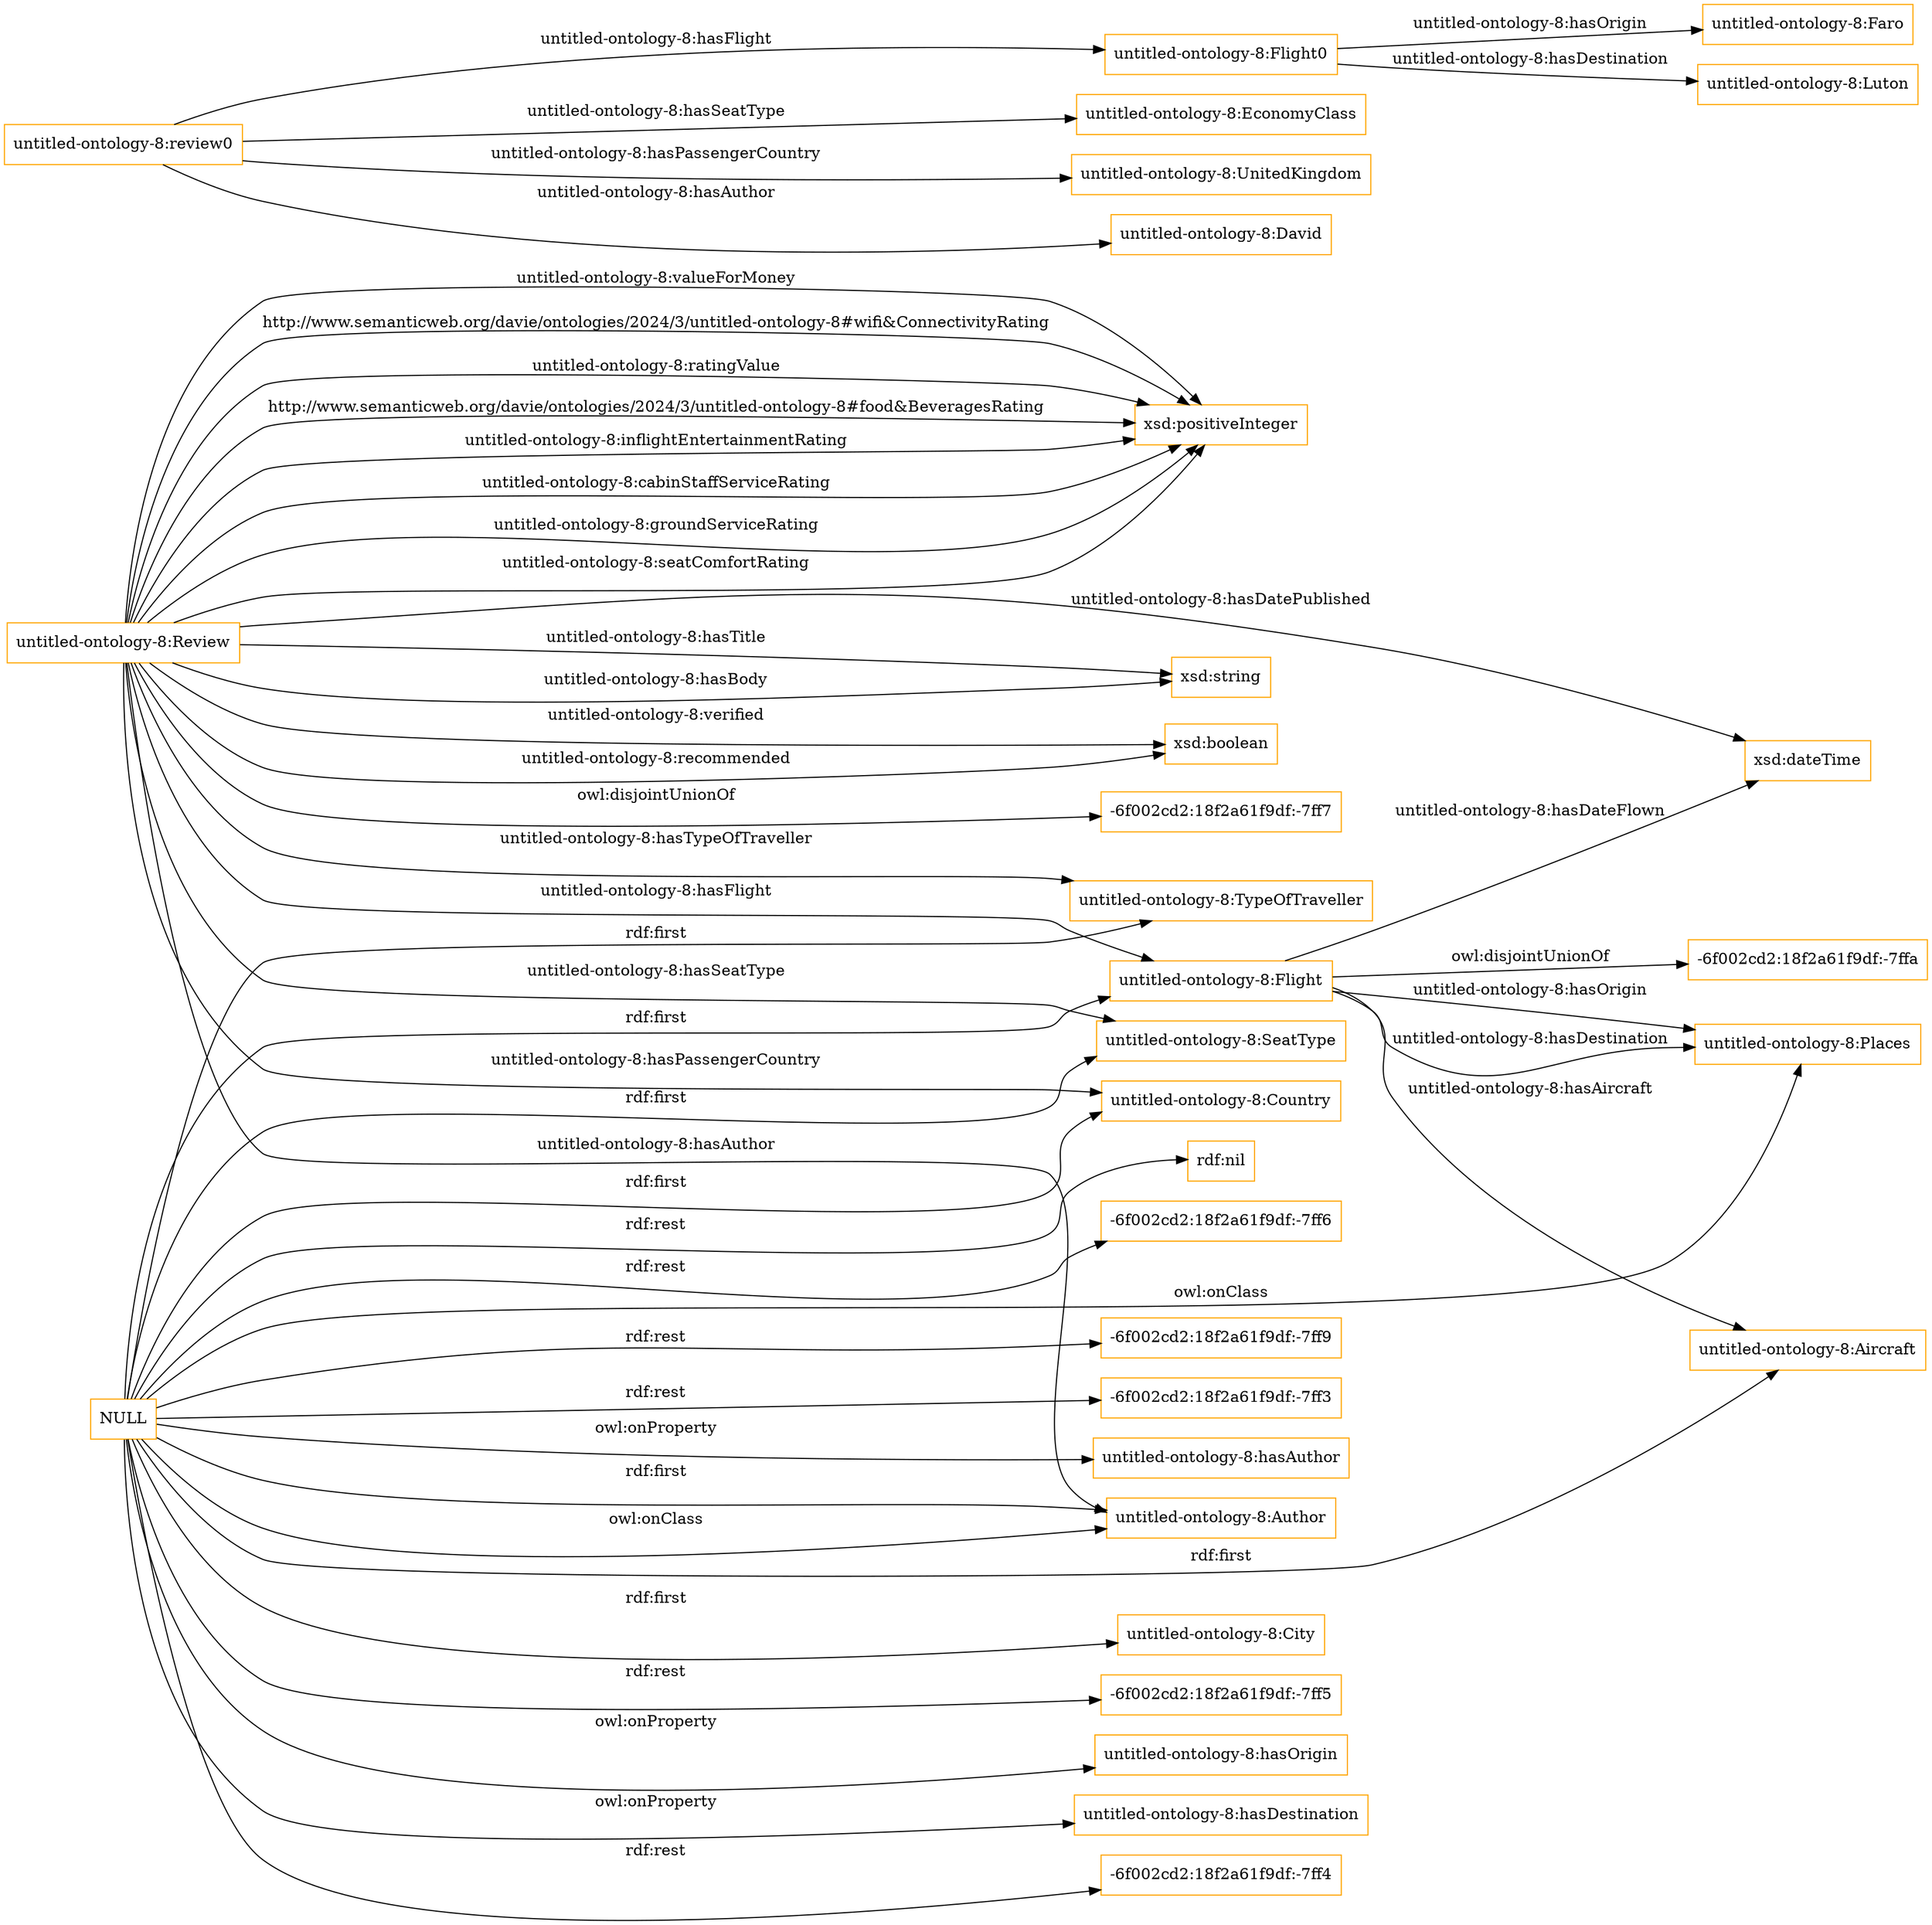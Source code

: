 digraph ar2dtool_diagram { 
rankdir=LR;
size="1501"
node [shape = rectangle, color="orange"]; "untitled-ontology-8:TypeOfTraveller" "untitled-ontology-8:Author" "untitled-ontology-8:Review" "untitled-ontology-8:SeatType" "untitled-ontology-8:Flight" "untitled-ontology-8:Aircraft" "untitled-ontology-8:Country" "untitled-ontology-8:Places" "untitled-ontology-8:City" ; /*classes style*/
	"NULL" -> "-6f002cd2:18f2a61f9df:-7ff5" [ label = "rdf:rest" ];
	"NULL" -> "untitled-ontology-8:Author" [ label = "rdf:first" ];
	"NULL" -> "untitled-ontology-8:Flight" [ label = "rdf:first" ];
	"NULL" -> "untitled-ontology-8:City" [ label = "rdf:first" ];
	"NULL" -> "untitled-ontology-8:hasOrigin" [ label = "owl:onProperty" ];
	"NULL" -> "untitled-ontology-8:SeatType" [ label = "rdf:first" ];
	"NULL" -> "untitled-ontology-8:hasDestination" [ label = "owl:onProperty" ];
	"NULL" -> "untitled-ontology-8:Country" [ label = "rdf:first" ];
	"NULL" -> "untitled-ontology-8:Aircraft" [ label = "rdf:first" ];
	"NULL" -> "untitled-ontology-8:Author" [ label = "owl:onClass" ];
	"NULL" -> "-6f002cd2:18f2a61f9df:-7ff4" [ label = "rdf:rest" ];
	"NULL" -> "rdf:nil" [ label = "rdf:rest" ];
	"NULL" -> "-6f002cd2:18f2a61f9df:-7ff6" [ label = "rdf:rest" ];
	"NULL" -> "-6f002cd2:18f2a61f9df:-7ff9" [ label = "rdf:rest" ];
	"NULL" -> "-6f002cd2:18f2a61f9df:-7ff3" [ label = "rdf:rest" ];
	"NULL" -> "untitled-ontology-8:Places" [ label = "owl:onClass" ];
	"NULL" -> "untitled-ontology-8:TypeOfTraveller" [ label = "rdf:first" ];
	"NULL" -> "untitled-ontology-8:hasAuthor" [ label = "owl:onProperty" ];
	"untitled-ontology-8:Flight" -> "-6f002cd2:18f2a61f9df:-7ffa" [ label = "owl:disjointUnionOf" ];
	"untitled-ontology-8:Review" -> "-6f002cd2:18f2a61f9df:-7ff7" [ label = "owl:disjointUnionOf" ];
	"untitled-ontology-8:Flight0" -> "untitled-ontology-8:Faro" [ label = "untitled-ontology-8:hasOrigin" ];
	"untitled-ontology-8:Flight0" -> "untitled-ontology-8:Luton" [ label = "untitled-ontology-8:hasDestination" ];
	"untitled-ontology-8:review0" -> "untitled-ontology-8:EconomyClass" [ label = "untitled-ontology-8:hasSeatType" ];
	"untitled-ontology-8:review0" -> "untitled-ontology-8:Flight0" [ label = "untitled-ontology-8:hasFlight" ];
	"untitled-ontology-8:review0" -> "untitled-ontology-8:UnitedKingdom" [ label = "untitled-ontology-8:hasPassengerCountry" ];
	"untitled-ontology-8:review0" -> "untitled-ontology-8:David" [ label = "untitled-ontology-8:hasAuthor" ];
	"untitled-ontology-8:Review" -> "xsd:string" [ label = "untitled-ontology-8:hasTitle" ];
	"untitled-ontology-8:Review" -> "untitled-ontology-8:SeatType" [ label = "untitled-ontology-8:hasSeatType" ];
	"untitled-ontology-8:Review" -> "xsd:positiveInteger" [ label = "untitled-ontology-8:seatComfortRating" ];
	"untitled-ontology-8:Review" -> "untitled-ontology-8:Author" [ label = "untitled-ontology-8:hasAuthor" ];
	"untitled-ontology-8:Review" -> "xsd:string" [ label = "untitled-ontology-8:hasBody" ];
	"untitled-ontology-8:Review" -> "untitled-ontology-8:Country" [ label = "untitled-ontology-8:hasPassengerCountry" ];
	"untitled-ontology-8:Review" -> "xsd:positiveInteger" [ label = "untitled-ontology-8:valueForMoney" ];
	"untitled-ontology-8:Flight" -> "untitled-ontology-8:Aircraft" [ label = "untitled-ontology-8:hasAircraft" ];
	"untitled-ontology-8:Review" -> "xsd:boolean" [ label = "untitled-ontology-8:verified" ];
	"untitled-ontology-8:Flight" -> "untitled-ontology-8:Places" [ label = "untitled-ontology-8:hasOrigin" ];
	"untitled-ontology-8:Flight" -> "untitled-ontology-8:Places" [ label = "untitled-ontology-8:hasDestination" ];
	"untitled-ontology-8:Review" -> "untitled-ontology-8:TypeOfTraveller" [ label = "untitled-ontology-8:hasTypeOfTraveller" ];
	"untitled-ontology-8:Review" -> "xsd:positiveInteger" [ label = "http://www.semanticweb.org/davie/ontologies/2024/3/untitled-ontology-8#wifi&ConnectivityRating" ];
	"untitled-ontology-8:Review" -> "xsd:boolean" [ label = "untitled-ontology-8:recommended" ];
	"untitled-ontology-8:Review" -> "xsd:dateTime" [ label = "untitled-ontology-8:hasDatePublished" ];
	"untitled-ontology-8:Review" -> "xsd:positiveInteger" [ label = "untitled-ontology-8:ratingValue" ];
	"untitled-ontology-8:Review" -> "untitled-ontology-8:Flight" [ label = "untitled-ontology-8:hasFlight" ];
	"untitled-ontology-8:Flight" -> "xsd:dateTime" [ label = "untitled-ontology-8:hasDateFlown" ];
	"untitled-ontology-8:Review" -> "xsd:positiveInteger" [ label = "http://www.semanticweb.org/davie/ontologies/2024/3/untitled-ontology-8#food&BeveragesRating" ];
	"untitled-ontology-8:Review" -> "xsd:positiveInteger" [ label = "untitled-ontology-8:inflightEntertainmentRating" ];
	"untitled-ontology-8:Review" -> "xsd:positiveInteger" [ label = "untitled-ontology-8:cabinStaffServiceRating" ];
	"untitled-ontology-8:Review" -> "xsd:positiveInteger" [ label = "untitled-ontology-8:groundServiceRating" ];

}

